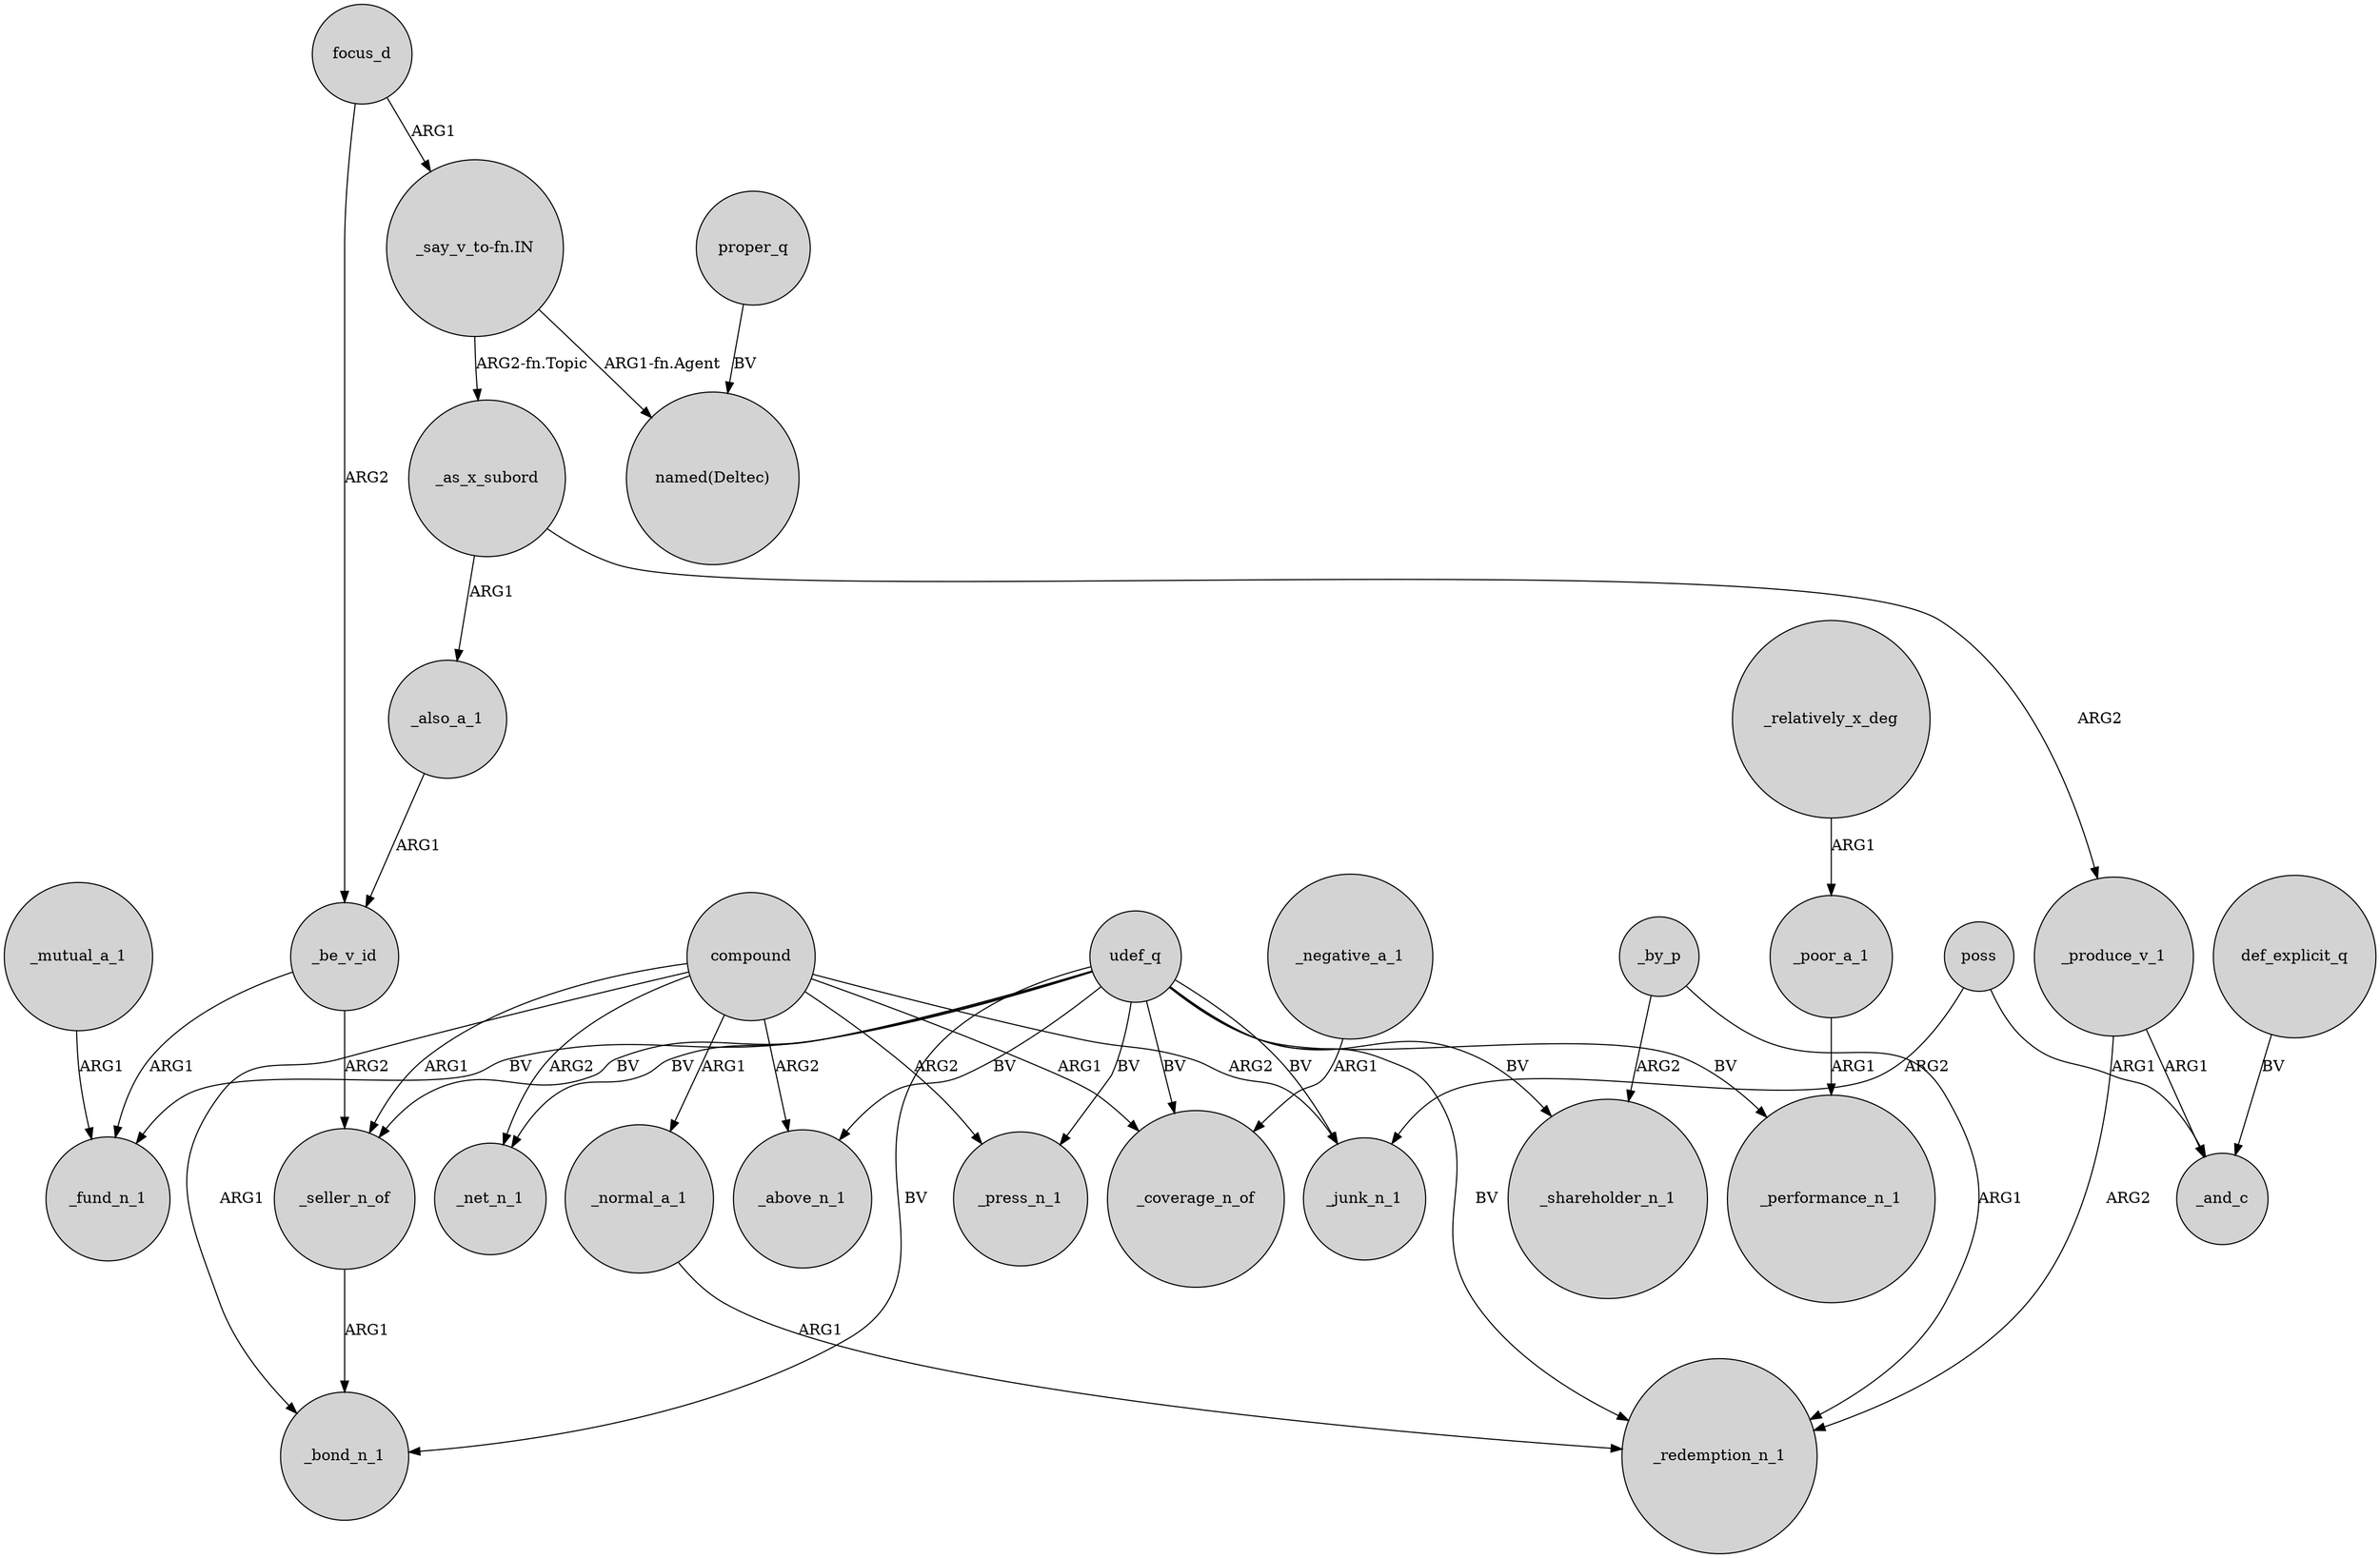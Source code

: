 digraph {
	node [shape=circle style=filled]
	focus_d -> _be_v_id [label=ARG2]
	_relatively_x_deg -> _poor_a_1 [label=ARG1]
	_normal_a_1 -> _redemption_n_1 [label=ARG1]
	udef_q -> _press_n_1 [label=BV]
	_by_p -> _shareholder_n_1 [label=ARG2]
	poss -> _and_c [label=ARG1]
	_mutual_a_1 -> _fund_n_1 [label=ARG1]
	def_explicit_q -> _and_c [label=BV]
	_be_v_id -> _seller_n_of [label=ARG2]
	compound -> _bond_n_1 [label=ARG1]
	udef_q -> _coverage_n_of [label=BV]
	compound -> _normal_a_1 [label=ARG1]
	proper_q -> "named(Deltec)" [label=BV]
	_produce_v_1 -> _redemption_n_1 [label=ARG2]
	_seller_n_of -> _bond_n_1 [label=ARG1]
	compound -> _junk_n_1 [label=ARG2]
	udef_q -> _seller_n_of [label=BV]
	udef_q -> _shareholder_n_1 [label=BV]
	"_say_v_to-fn.IN" -> "named(Deltec)" [label="ARG1-fn.Agent"]
	udef_q -> _performance_n_1 [label=BV]
	_produce_v_1 -> _and_c [label=ARG1]
	_as_x_subord -> _also_a_1 [label=ARG1]
	_also_a_1 -> _be_v_id [label=ARG1]
	poss -> _junk_n_1 [label=ARG2]
	udef_q -> _junk_n_1 [label=BV]
	compound -> _coverage_n_of [label=ARG1]
	udef_q -> _bond_n_1 [label=BV]
	compound -> _net_n_1 [label=ARG2]
	_be_v_id -> _fund_n_1 [label=ARG1]
	_negative_a_1 -> _coverage_n_of [label=ARG1]
	udef_q -> _above_n_1 [label=BV]
	compound -> _seller_n_of [label=ARG1]
	udef_q -> _redemption_n_1 [label=BV]
	_by_p -> _redemption_n_1 [label=ARG1]
	"_say_v_to-fn.IN" -> _as_x_subord [label="ARG2-fn.Topic"]
	udef_q -> _fund_n_1 [label=BV]
	compound -> _above_n_1 [label=ARG2]
	udef_q -> _net_n_1 [label=BV]
	compound -> _press_n_1 [label=ARG2]
	_poor_a_1 -> _performance_n_1 [label=ARG1]
	_as_x_subord -> _produce_v_1 [label=ARG2]
	focus_d -> "_say_v_to-fn.IN" [label=ARG1]
}
